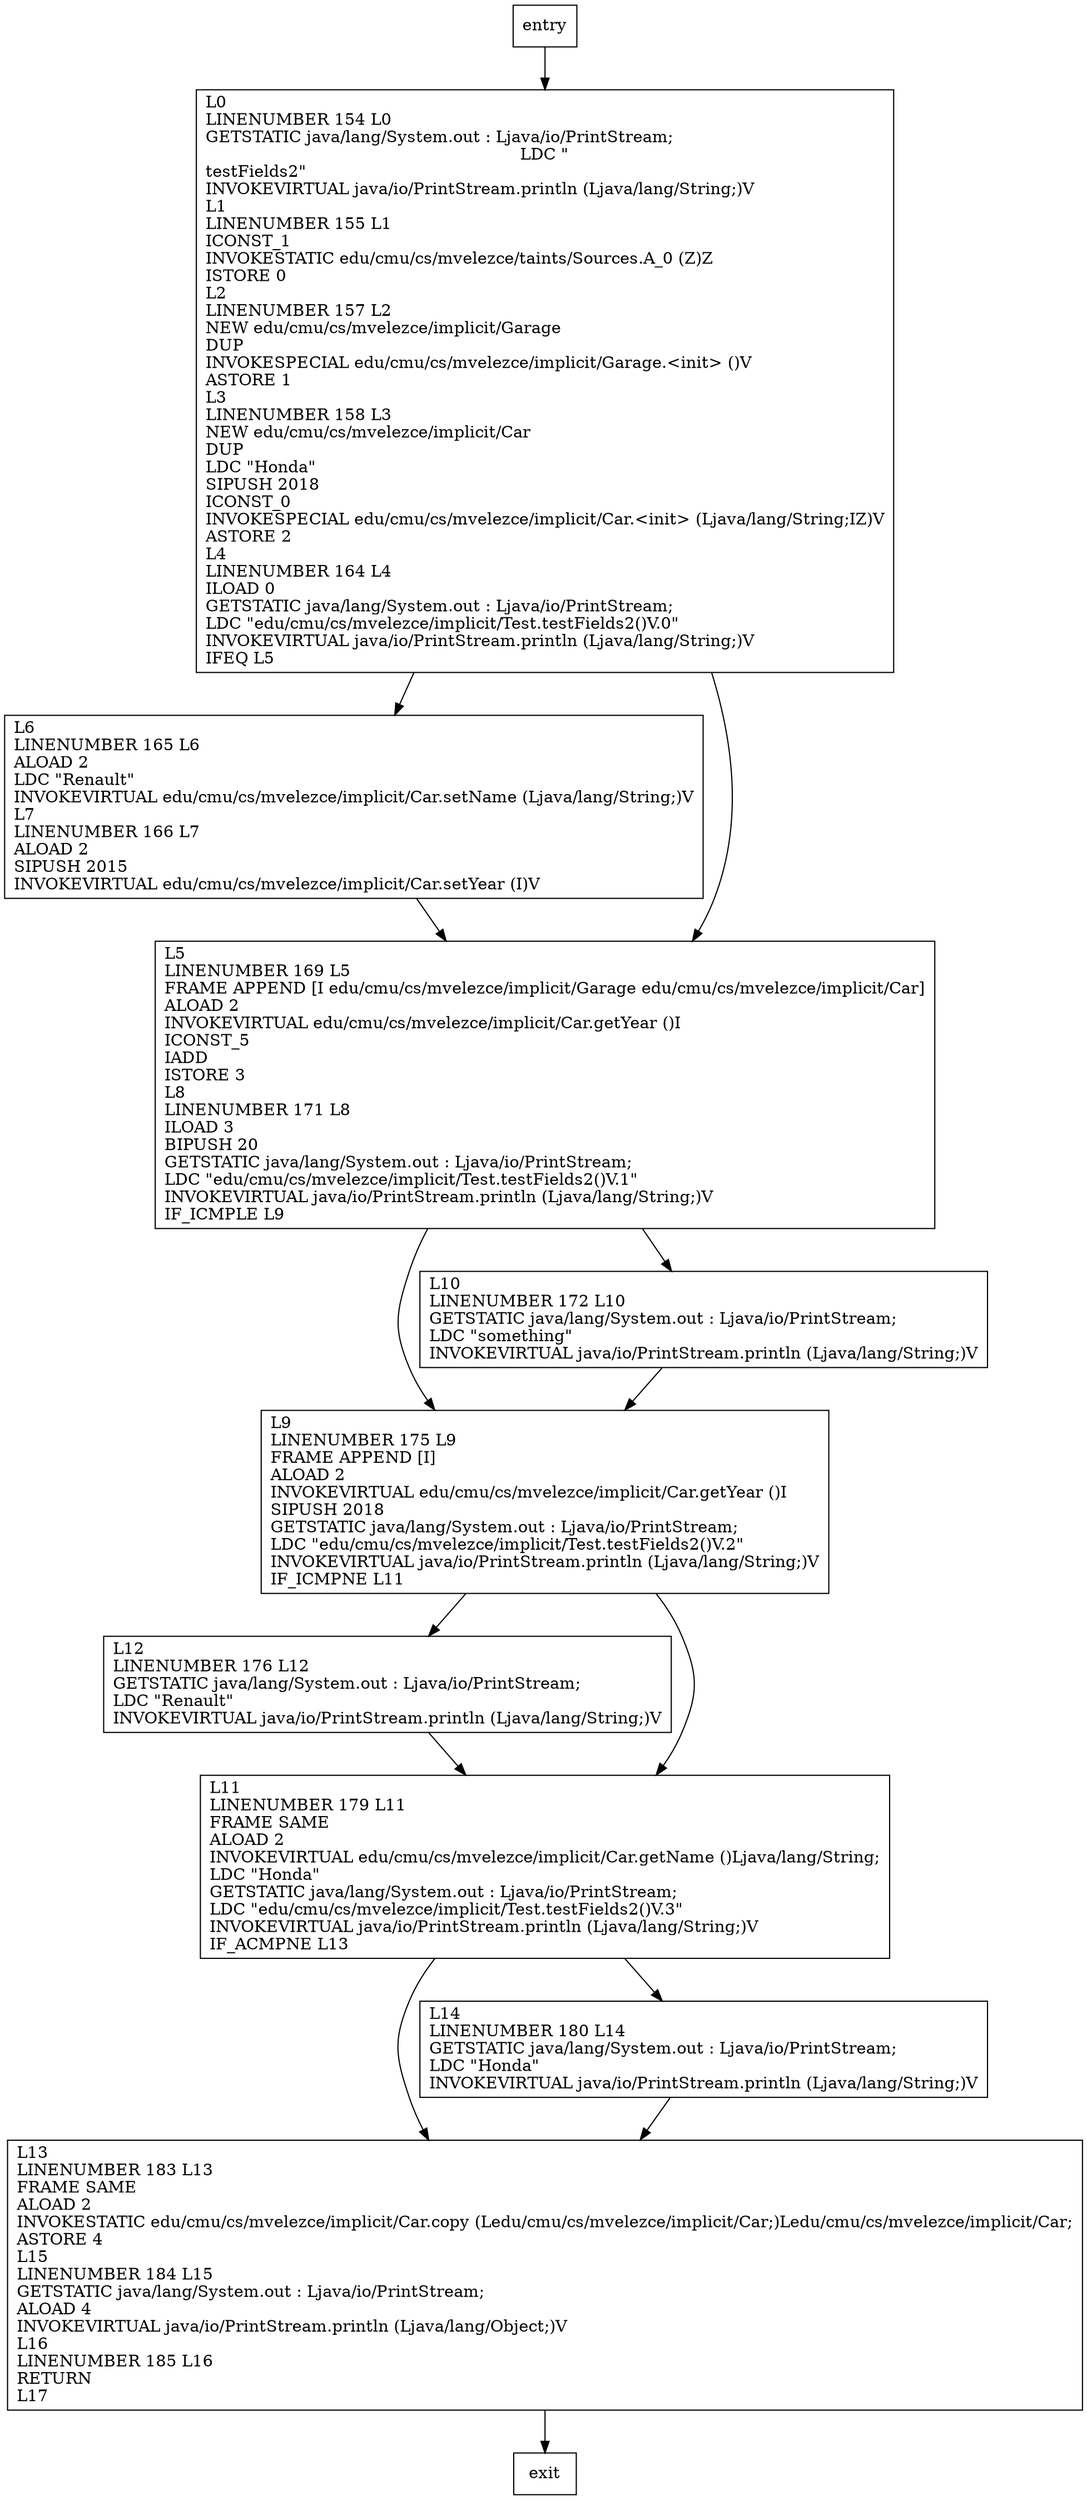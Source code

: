 digraph testFields2 {
node [shape=record];
1928174253 [label="L12\lLINENUMBER 176 L12\lGETSTATIC java/lang/System.out : Ljava/io/PrintStream;\lLDC \"Renault\"\lINVOKEVIRTUAL java/io/PrintStream.println (Ljava/lang/String;)V\l"];
1202907617 [label="L13\lLINENUMBER 183 L13\lFRAME SAME\lALOAD 2\lINVOKESTATIC edu/cmu/cs/mvelezce/implicit/Car.copy (Ledu/cmu/cs/mvelezce/implicit/Car;)Ledu/cmu/cs/mvelezce/implicit/Car;\lASTORE 4\lL15\lLINENUMBER 184 L15\lGETSTATIC java/lang/System.out : Ljava/io/PrintStream;\lALOAD 4\lINVOKEVIRTUAL java/io/PrintStream.println (Ljava/lang/Object;)V\lL16\lLINENUMBER 185 L16\lRETURN\lL17\l"];
1808527451 [label="L6\lLINENUMBER 165 L6\lALOAD 2\lLDC \"Renault\"\lINVOKEVIRTUAL edu/cmu/cs/mvelezce/implicit/Car.setName (Ljava/lang/String;)V\lL7\lLINENUMBER 166 L7\lALOAD 2\lSIPUSH 2015\lINVOKEVIRTUAL edu/cmu/cs/mvelezce/implicit/Car.setYear (I)V\l"];
1166361824 [label="L5\lLINENUMBER 169 L5\lFRAME APPEND [I edu/cmu/cs/mvelezce/implicit/Garage edu/cmu/cs/mvelezce/implicit/Car]\lALOAD 2\lINVOKEVIRTUAL edu/cmu/cs/mvelezce/implicit/Car.getYear ()I\lICONST_5\lIADD\lISTORE 3\lL8\lLINENUMBER 171 L8\lILOAD 3\lBIPUSH 20\lGETSTATIC java/lang/System.out : Ljava/io/PrintStream;\lLDC \"edu/cmu/cs/mvelezce/implicit/Test.testFields2()V.1\"\lINVOKEVIRTUAL java/io/PrintStream.println (Ljava/lang/String;)V\lIF_ICMPLE L9\l"];
488669101 [label="L9\lLINENUMBER 175 L9\lFRAME APPEND [I]\lALOAD 2\lINVOKEVIRTUAL edu/cmu/cs/mvelezce/implicit/Car.getYear ()I\lSIPUSH 2018\lGETSTATIC java/lang/System.out : Ljava/io/PrintStream;\lLDC \"edu/cmu/cs/mvelezce/implicit/Test.testFields2()V.2\"\lINVOKEVIRTUAL java/io/PrintStream.println (Ljava/lang/String;)V\lIF_ICMPNE L11\l"];
1183905155 [label="L11\lLINENUMBER 179 L11\lFRAME SAME\lALOAD 2\lINVOKEVIRTUAL edu/cmu/cs/mvelezce/implicit/Car.getName ()Ljava/lang/String;\lLDC \"Honda\"\lGETSTATIC java/lang/System.out : Ljava/io/PrintStream;\lLDC \"edu/cmu/cs/mvelezce/implicit/Test.testFields2()V.3\"\lINVOKEVIRTUAL java/io/PrintStream.println (Ljava/lang/String;)V\lIF_ACMPNE L13\l"];
1456265041 [label="L0\lLINENUMBER 154 L0\lGETSTATIC java/lang/System.out : Ljava/io/PrintStream;\lLDC \"\ntestFields2\"\lINVOKEVIRTUAL java/io/PrintStream.println (Ljava/lang/String;)V\lL1\lLINENUMBER 155 L1\lICONST_1\lINVOKESTATIC edu/cmu/cs/mvelezce/taints/Sources.A_0 (Z)Z\lISTORE 0\lL2\lLINENUMBER 157 L2\lNEW edu/cmu/cs/mvelezce/implicit/Garage\lDUP\lINVOKESPECIAL edu/cmu/cs/mvelezce/implicit/Garage.\<init\> ()V\lASTORE 1\lL3\lLINENUMBER 158 L3\lNEW edu/cmu/cs/mvelezce/implicit/Car\lDUP\lLDC \"Honda\"\lSIPUSH 2018\lICONST_0\lINVOKESPECIAL edu/cmu/cs/mvelezce/implicit/Car.\<init\> (Ljava/lang/String;IZ)V\lASTORE 2\lL4\lLINENUMBER 164 L4\lILOAD 0\lGETSTATIC java/lang/System.out : Ljava/io/PrintStream;\lLDC \"edu/cmu/cs/mvelezce/implicit/Test.testFields2()V.0\"\lINVOKEVIRTUAL java/io/PrintStream.println (Ljava/lang/String;)V\lIFEQ L5\l"];
1500588149 [label="L14\lLINENUMBER 180 L14\lGETSTATIC java/lang/System.out : Ljava/io/PrintStream;\lLDC \"Honda\"\lINVOKEVIRTUAL java/io/PrintStream.println (Ljava/lang/String;)V\l"];
761680655 [label="L10\lLINENUMBER 172 L10\lGETSTATIC java/lang/System.out : Ljava/io/PrintStream;\lLDC \"something\"\lINVOKEVIRTUAL java/io/PrintStream.println (Ljava/lang/String;)V\l"];
entry;
exit;
1928174253 -> 1183905155;
entry -> 1456265041;
1202907617 -> exit;
1808527451 -> 1166361824;
1166361824 -> 488669101;
1166361824 -> 761680655;
488669101 -> 1928174253;
488669101 -> 1183905155;
1183905155 -> 1202907617;
1183905155 -> 1500588149;
1456265041 -> 1808527451;
1456265041 -> 1166361824;
1500588149 -> 1202907617;
761680655 -> 488669101;
}
